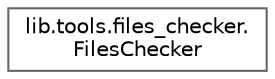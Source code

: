 digraph "Graphical Class Hierarchy"
{
 // LATEX_PDF_SIZE
  bgcolor="transparent";
  edge [fontname=Helvetica,fontsize=10,labelfontname=Helvetica,labelfontsize=10];
  node [fontname=Helvetica,fontsize=10,shape=box,height=0.2,width=0.4];
  rankdir="LR";
  Node0 [id="Node000000",label="lib.tools.files_checker.\lFilesChecker",height=0.2,width=0.4,color="grey40", fillcolor="white", style="filled",URL="$classlib_1_1tools_1_1files__checker_1_1FilesChecker.html",tooltip=" "];
}
